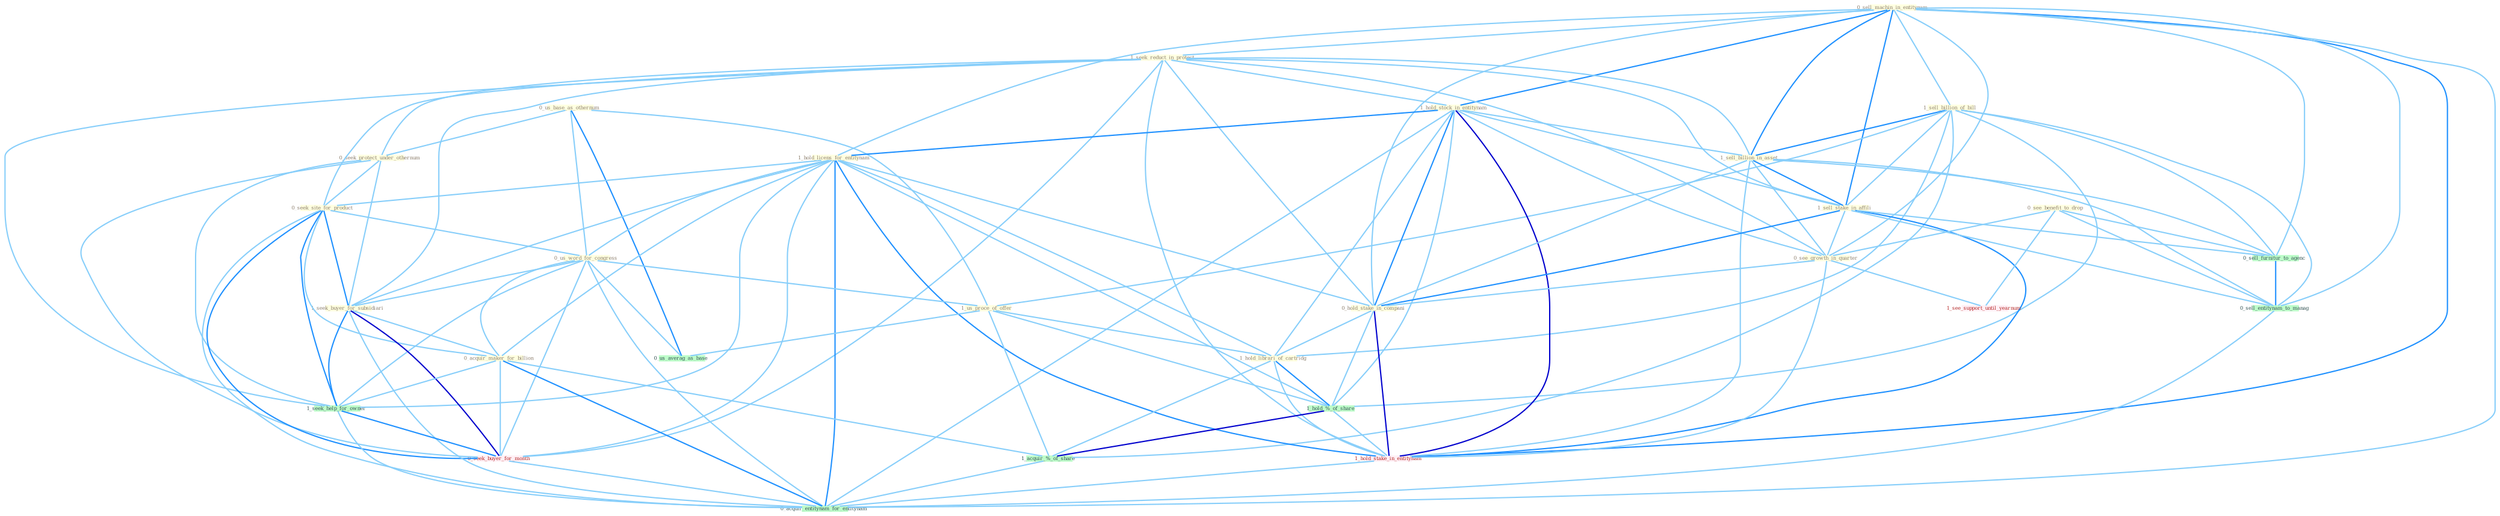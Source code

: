 Graph G{ 
    node
    [shape=polygon,style=filled,width=.5,height=.06,color="#BDFCC9",fixedsize=true,fontsize=4,
    fontcolor="#2f4f4f"];
    {node
    [color="#ffffe0", fontcolor="#8b7d6b"] "0_sell_machin_in_entitynam " "1_seek_reduct_in_protect " "0_us_base_as_othernum " "1_sell_billion_of_bill " "1_hold_stock_in_entitynam " "1_hold_licens_for_entitynam " "0_seek_protect_under_othernum " "1_sell_billion_in_asset " "1_sell_stake_in_affili " "0_see_benefit_to_drop " "0_seek_site_for_product " "0_us_word_for_congress " "0_see_growth_in_quarter " "1_seek_buyer_for_subsidiari " "0_hold_stake_in_compani " "1_us_proce_of_offer " "1_hold_librari_of_cartridg " "0_acquir_maker_for_billion "}
{node [color="#fff0f5", fontcolor="#b22222"] "1_hold_stake_in_entitynam " "0_seek_buyer_for_month " "1_see_support_until_yearnum "}
edge [color="#B0E2FF"];

	"0_sell_machin_in_entitynam " -- "1_seek_reduct_in_protect " [w="1", color="#87cefa" ];
	"0_sell_machin_in_entitynam " -- "1_sell_billion_of_bill " [w="1", color="#87cefa" ];
	"0_sell_machin_in_entitynam " -- "1_hold_stock_in_entitynam " [w="2", color="#1e90ff" , len=0.8];
	"0_sell_machin_in_entitynam " -- "1_hold_licens_for_entitynam " [w="1", color="#87cefa" ];
	"0_sell_machin_in_entitynam " -- "1_sell_billion_in_asset " [w="2", color="#1e90ff" , len=0.8];
	"0_sell_machin_in_entitynam " -- "1_sell_stake_in_affili " [w="2", color="#1e90ff" , len=0.8];
	"0_sell_machin_in_entitynam " -- "0_see_growth_in_quarter " [w="1", color="#87cefa" ];
	"0_sell_machin_in_entitynam " -- "0_hold_stake_in_compani " [w="1", color="#87cefa" ];
	"0_sell_machin_in_entitynam " -- "1_hold_stake_in_entitynam " [w="2", color="#1e90ff" , len=0.8];
	"0_sell_machin_in_entitynam " -- "0_sell_furnitur_to_agenc " [w="1", color="#87cefa" ];
	"0_sell_machin_in_entitynam " -- "0_sell_entitynam_to_manag " [w="1", color="#87cefa" ];
	"0_sell_machin_in_entitynam " -- "0_acquir_entitynam_for_entitynam " [w="1", color="#87cefa" ];
	"1_seek_reduct_in_protect " -- "1_hold_stock_in_entitynam " [w="1", color="#87cefa" ];
	"1_seek_reduct_in_protect " -- "0_seek_protect_under_othernum " [w="1", color="#87cefa" ];
	"1_seek_reduct_in_protect " -- "1_sell_billion_in_asset " [w="1", color="#87cefa" ];
	"1_seek_reduct_in_protect " -- "1_sell_stake_in_affili " [w="1", color="#87cefa" ];
	"1_seek_reduct_in_protect " -- "0_seek_site_for_product " [w="1", color="#87cefa" ];
	"1_seek_reduct_in_protect " -- "0_see_growth_in_quarter " [w="1", color="#87cefa" ];
	"1_seek_reduct_in_protect " -- "1_seek_buyer_for_subsidiari " [w="1", color="#87cefa" ];
	"1_seek_reduct_in_protect " -- "0_hold_stake_in_compani " [w="1", color="#87cefa" ];
	"1_seek_reduct_in_protect " -- "1_hold_stake_in_entitynam " [w="1", color="#87cefa" ];
	"1_seek_reduct_in_protect " -- "1_seek_help_for_owner " [w="1", color="#87cefa" ];
	"1_seek_reduct_in_protect " -- "0_seek_buyer_for_month " [w="1", color="#87cefa" ];
	"0_us_base_as_othernum " -- "0_seek_protect_under_othernum " [w="1", color="#87cefa" ];
	"0_us_base_as_othernum " -- "0_us_word_for_congress " [w="1", color="#87cefa" ];
	"0_us_base_as_othernum " -- "1_us_proce_of_offer " [w="1", color="#87cefa" ];
	"0_us_base_as_othernum " -- "0_us_averag_as_base " [w="2", color="#1e90ff" , len=0.8];
	"1_sell_billion_of_bill " -- "1_sell_billion_in_asset " [w="2", color="#1e90ff" , len=0.8];
	"1_sell_billion_of_bill " -- "1_sell_stake_in_affili " [w="1", color="#87cefa" ];
	"1_sell_billion_of_bill " -- "1_us_proce_of_offer " [w="1", color="#87cefa" ];
	"1_sell_billion_of_bill " -- "1_hold_librari_of_cartridg " [w="1", color="#87cefa" ];
	"1_sell_billion_of_bill " -- "1_hold_%_of_share " [w="1", color="#87cefa" ];
	"1_sell_billion_of_bill " -- "1_acquir_%_of_share " [w="1", color="#87cefa" ];
	"1_sell_billion_of_bill " -- "0_sell_furnitur_to_agenc " [w="1", color="#87cefa" ];
	"1_sell_billion_of_bill " -- "0_sell_entitynam_to_manag " [w="1", color="#87cefa" ];
	"1_hold_stock_in_entitynam " -- "1_hold_licens_for_entitynam " [w="2", color="#1e90ff" , len=0.8];
	"1_hold_stock_in_entitynam " -- "1_sell_billion_in_asset " [w="1", color="#87cefa" ];
	"1_hold_stock_in_entitynam " -- "1_sell_stake_in_affili " [w="1", color="#87cefa" ];
	"1_hold_stock_in_entitynam " -- "0_see_growth_in_quarter " [w="1", color="#87cefa" ];
	"1_hold_stock_in_entitynam " -- "0_hold_stake_in_compani " [w="2", color="#1e90ff" , len=0.8];
	"1_hold_stock_in_entitynam " -- "1_hold_librari_of_cartridg " [w="1", color="#87cefa" ];
	"1_hold_stock_in_entitynam " -- "1_hold_%_of_share " [w="1", color="#87cefa" ];
	"1_hold_stock_in_entitynam " -- "1_hold_stake_in_entitynam " [w="3", color="#0000cd" , len=0.6];
	"1_hold_stock_in_entitynam " -- "0_acquir_entitynam_for_entitynam " [w="1", color="#87cefa" ];
	"1_hold_licens_for_entitynam " -- "0_seek_site_for_product " [w="1", color="#87cefa" ];
	"1_hold_licens_for_entitynam " -- "0_us_word_for_congress " [w="1", color="#87cefa" ];
	"1_hold_licens_for_entitynam " -- "1_seek_buyer_for_subsidiari " [w="1", color="#87cefa" ];
	"1_hold_licens_for_entitynam " -- "0_hold_stake_in_compani " [w="1", color="#87cefa" ];
	"1_hold_licens_for_entitynam " -- "1_hold_librari_of_cartridg " [w="1", color="#87cefa" ];
	"1_hold_licens_for_entitynam " -- "0_acquir_maker_for_billion " [w="1", color="#87cefa" ];
	"1_hold_licens_for_entitynam " -- "1_hold_%_of_share " [w="1", color="#87cefa" ];
	"1_hold_licens_for_entitynam " -- "1_hold_stake_in_entitynam " [w="2", color="#1e90ff" , len=0.8];
	"1_hold_licens_for_entitynam " -- "1_seek_help_for_owner " [w="1", color="#87cefa" ];
	"1_hold_licens_for_entitynam " -- "0_seek_buyer_for_month " [w="1", color="#87cefa" ];
	"1_hold_licens_for_entitynam " -- "0_acquir_entitynam_for_entitynam " [w="2", color="#1e90ff" , len=0.8];
	"0_seek_protect_under_othernum " -- "0_seek_site_for_product " [w="1", color="#87cefa" ];
	"0_seek_protect_under_othernum " -- "1_seek_buyer_for_subsidiari " [w="1", color="#87cefa" ];
	"0_seek_protect_under_othernum " -- "1_seek_help_for_owner " [w="1", color="#87cefa" ];
	"0_seek_protect_under_othernum " -- "0_seek_buyer_for_month " [w="1", color="#87cefa" ];
	"1_sell_billion_in_asset " -- "1_sell_stake_in_affili " [w="2", color="#1e90ff" , len=0.8];
	"1_sell_billion_in_asset " -- "0_see_growth_in_quarter " [w="1", color="#87cefa" ];
	"1_sell_billion_in_asset " -- "0_hold_stake_in_compani " [w="1", color="#87cefa" ];
	"1_sell_billion_in_asset " -- "1_hold_stake_in_entitynam " [w="1", color="#87cefa" ];
	"1_sell_billion_in_asset " -- "0_sell_furnitur_to_agenc " [w="1", color="#87cefa" ];
	"1_sell_billion_in_asset " -- "0_sell_entitynam_to_manag " [w="1", color="#87cefa" ];
	"1_sell_stake_in_affili " -- "0_see_growth_in_quarter " [w="1", color="#87cefa" ];
	"1_sell_stake_in_affili " -- "0_hold_stake_in_compani " [w="2", color="#1e90ff" , len=0.8];
	"1_sell_stake_in_affili " -- "1_hold_stake_in_entitynam " [w="2", color="#1e90ff" , len=0.8];
	"1_sell_stake_in_affili " -- "0_sell_furnitur_to_agenc " [w="1", color="#87cefa" ];
	"1_sell_stake_in_affili " -- "0_sell_entitynam_to_manag " [w="1", color="#87cefa" ];
	"0_see_benefit_to_drop " -- "0_see_growth_in_quarter " [w="1", color="#87cefa" ];
	"0_see_benefit_to_drop " -- "1_see_support_until_yearnum " [w="1", color="#87cefa" ];
	"0_see_benefit_to_drop " -- "0_sell_furnitur_to_agenc " [w="1", color="#87cefa" ];
	"0_see_benefit_to_drop " -- "0_sell_entitynam_to_manag " [w="1", color="#87cefa" ];
	"0_seek_site_for_product " -- "0_us_word_for_congress " [w="1", color="#87cefa" ];
	"0_seek_site_for_product " -- "1_seek_buyer_for_subsidiari " [w="2", color="#1e90ff" , len=0.8];
	"0_seek_site_for_product " -- "0_acquir_maker_for_billion " [w="1", color="#87cefa" ];
	"0_seek_site_for_product " -- "1_seek_help_for_owner " [w="2", color="#1e90ff" , len=0.8];
	"0_seek_site_for_product " -- "0_seek_buyer_for_month " [w="2", color="#1e90ff" , len=0.8];
	"0_seek_site_for_product " -- "0_acquir_entitynam_for_entitynam " [w="1", color="#87cefa" ];
	"0_us_word_for_congress " -- "1_seek_buyer_for_subsidiari " [w="1", color="#87cefa" ];
	"0_us_word_for_congress " -- "1_us_proce_of_offer " [w="1", color="#87cefa" ];
	"0_us_word_for_congress " -- "0_acquir_maker_for_billion " [w="1", color="#87cefa" ];
	"0_us_word_for_congress " -- "1_seek_help_for_owner " [w="1", color="#87cefa" ];
	"0_us_word_for_congress " -- "0_seek_buyer_for_month " [w="1", color="#87cefa" ];
	"0_us_word_for_congress " -- "0_us_averag_as_base " [w="1", color="#87cefa" ];
	"0_us_word_for_congress " -- "0_acquir_entitynam_for_entitynam " [w="1", color="#87cefa" ];
	"0_see_growth_in_quarter " -- "0_hold_stake_in_compani " [w="1", color="#87cefa" ];
	"0_see_growth_in_quarter " -- "1_hold_stake_in_entitynam " [w="1", color="#87cefa" ];
	"0_see_growth_in_quarter " -- "1_see_support_until_yearnum " [w="1", color="#87cefa" ];
	"1_seek_buyer_for_subsidiari " -- "0_acquir_maker_for_billion " [w="1", color="#87cefa" ];
	"1_seek_buyer_for_subsidiari " -- "1_seek_help_for_owner " [w="2", color="#1e90ff" , len=0.8];
	"1_seek_buyer_for_subsidiari " -- "0_seek_buyer_for_month " [w="3", color="#0000cd" , len=0.6];
	"1_seek_buyer_for_subsidiari " -- "0_acquir_entitynam_for_entitynam " [w="1", color="#87cefa" ];
	"0_hold_stake_in_compani " -- "1_hold_librari_of_cartridg " [w="1", color="#87cefa" ];
	"0_hold_stake_in_compani " -- "1_hold_%_of_share " [w="1", color="#87cefa" ];
	"0_hold_stake_in_compani " -- "1_hold_stake_in_entitynam " [w="3", color="#0000cd" , len=0.6];
	"1_us_proce_of_offer " -- "1_hold_librari_of_cartridg " [w="1", color="#87cefa" ];
	"1_us_proce_of_offer " -- "1_hold_%_of_share " [w="1", color="#87cefa" ];
	"1_us_proce_of_offer " -- "1_acquir_%_of_share " [w="1", color="#87cefa" ];
	"1_us_proce_of_offer " -- "0_us_averag_as_base " [w="1", color="#87cefa" ];
	"1_hold_librari_of_cartridg " -- "1_hold_%_of_share " [w="2", color="#1e90ff" , len=0.8];
	"1_hold_librari_of_cartridg " -- "1_hold_stake_in_entitynam " [w="1", color="#87cefa" ];
	"1_hold_librari_of_cartridg " -- "1_acquir_%_of_share " [w="1", color="#87cefa" ];
	"0_acquir_maker_for_billion " -- "1_seek_help_for_owner " [w="1", color="#87cefa" ];
	"0_acquir_maker_for_billion " -- "0_seek_buyer_for_month " [w="1", color="#87cefa" ];
	"0_acquir_maker_for_billion " -- "1_acquir_%_of_share " [w="1", color="#87cefa" ];
	"0_acquir_maker_for_billion " -- "0_acquir_entitynam_for_entitynam " [w="2", color="#1e90ff" , len=0.8];
	"1_hold_%_of_share " -- "1_hold_stake_in_entitynam " [w="1", color="#87cefa" ];
	"1_hold_%_of_share " -- "1_acquir_%_of_share " [w="3", color="#0000cd" , len=0.6];
	"1_hold_stake_in_entitynam " -- "0_acquir_entitynam_for_entitynam " [w="1", color="#87cefa" ];
	"1_seek_help_for_owner " -- "0_seek_buyer_for_month " [w="2", color="#1e90ff" , len=0.8];
	"1_seek_help_for_owner " -- "0_acquir_entitynam_for_entitynam " [w="1", color="#87cefa" ];
	"0_seek_buyer_for_month " -- "0_acquir_entitynam_for_entitynam " [w="1", color="#87cefa" ];
	"1_acquir_%_of_share " -- "0_acquir_entitynam_for_entitynam " [w="1", color="#87cefa" ];
	"0_sell_furnitur_to_agenc " -- "0_sell_entitynam_to_manag " [w="2", color="#1e90ff" , len=0.8];
	"0_sell_entitynam_to_manag " -- "0_acquir_entitynam_for_entitynam " [w="1", color="#87cefa" ];
}